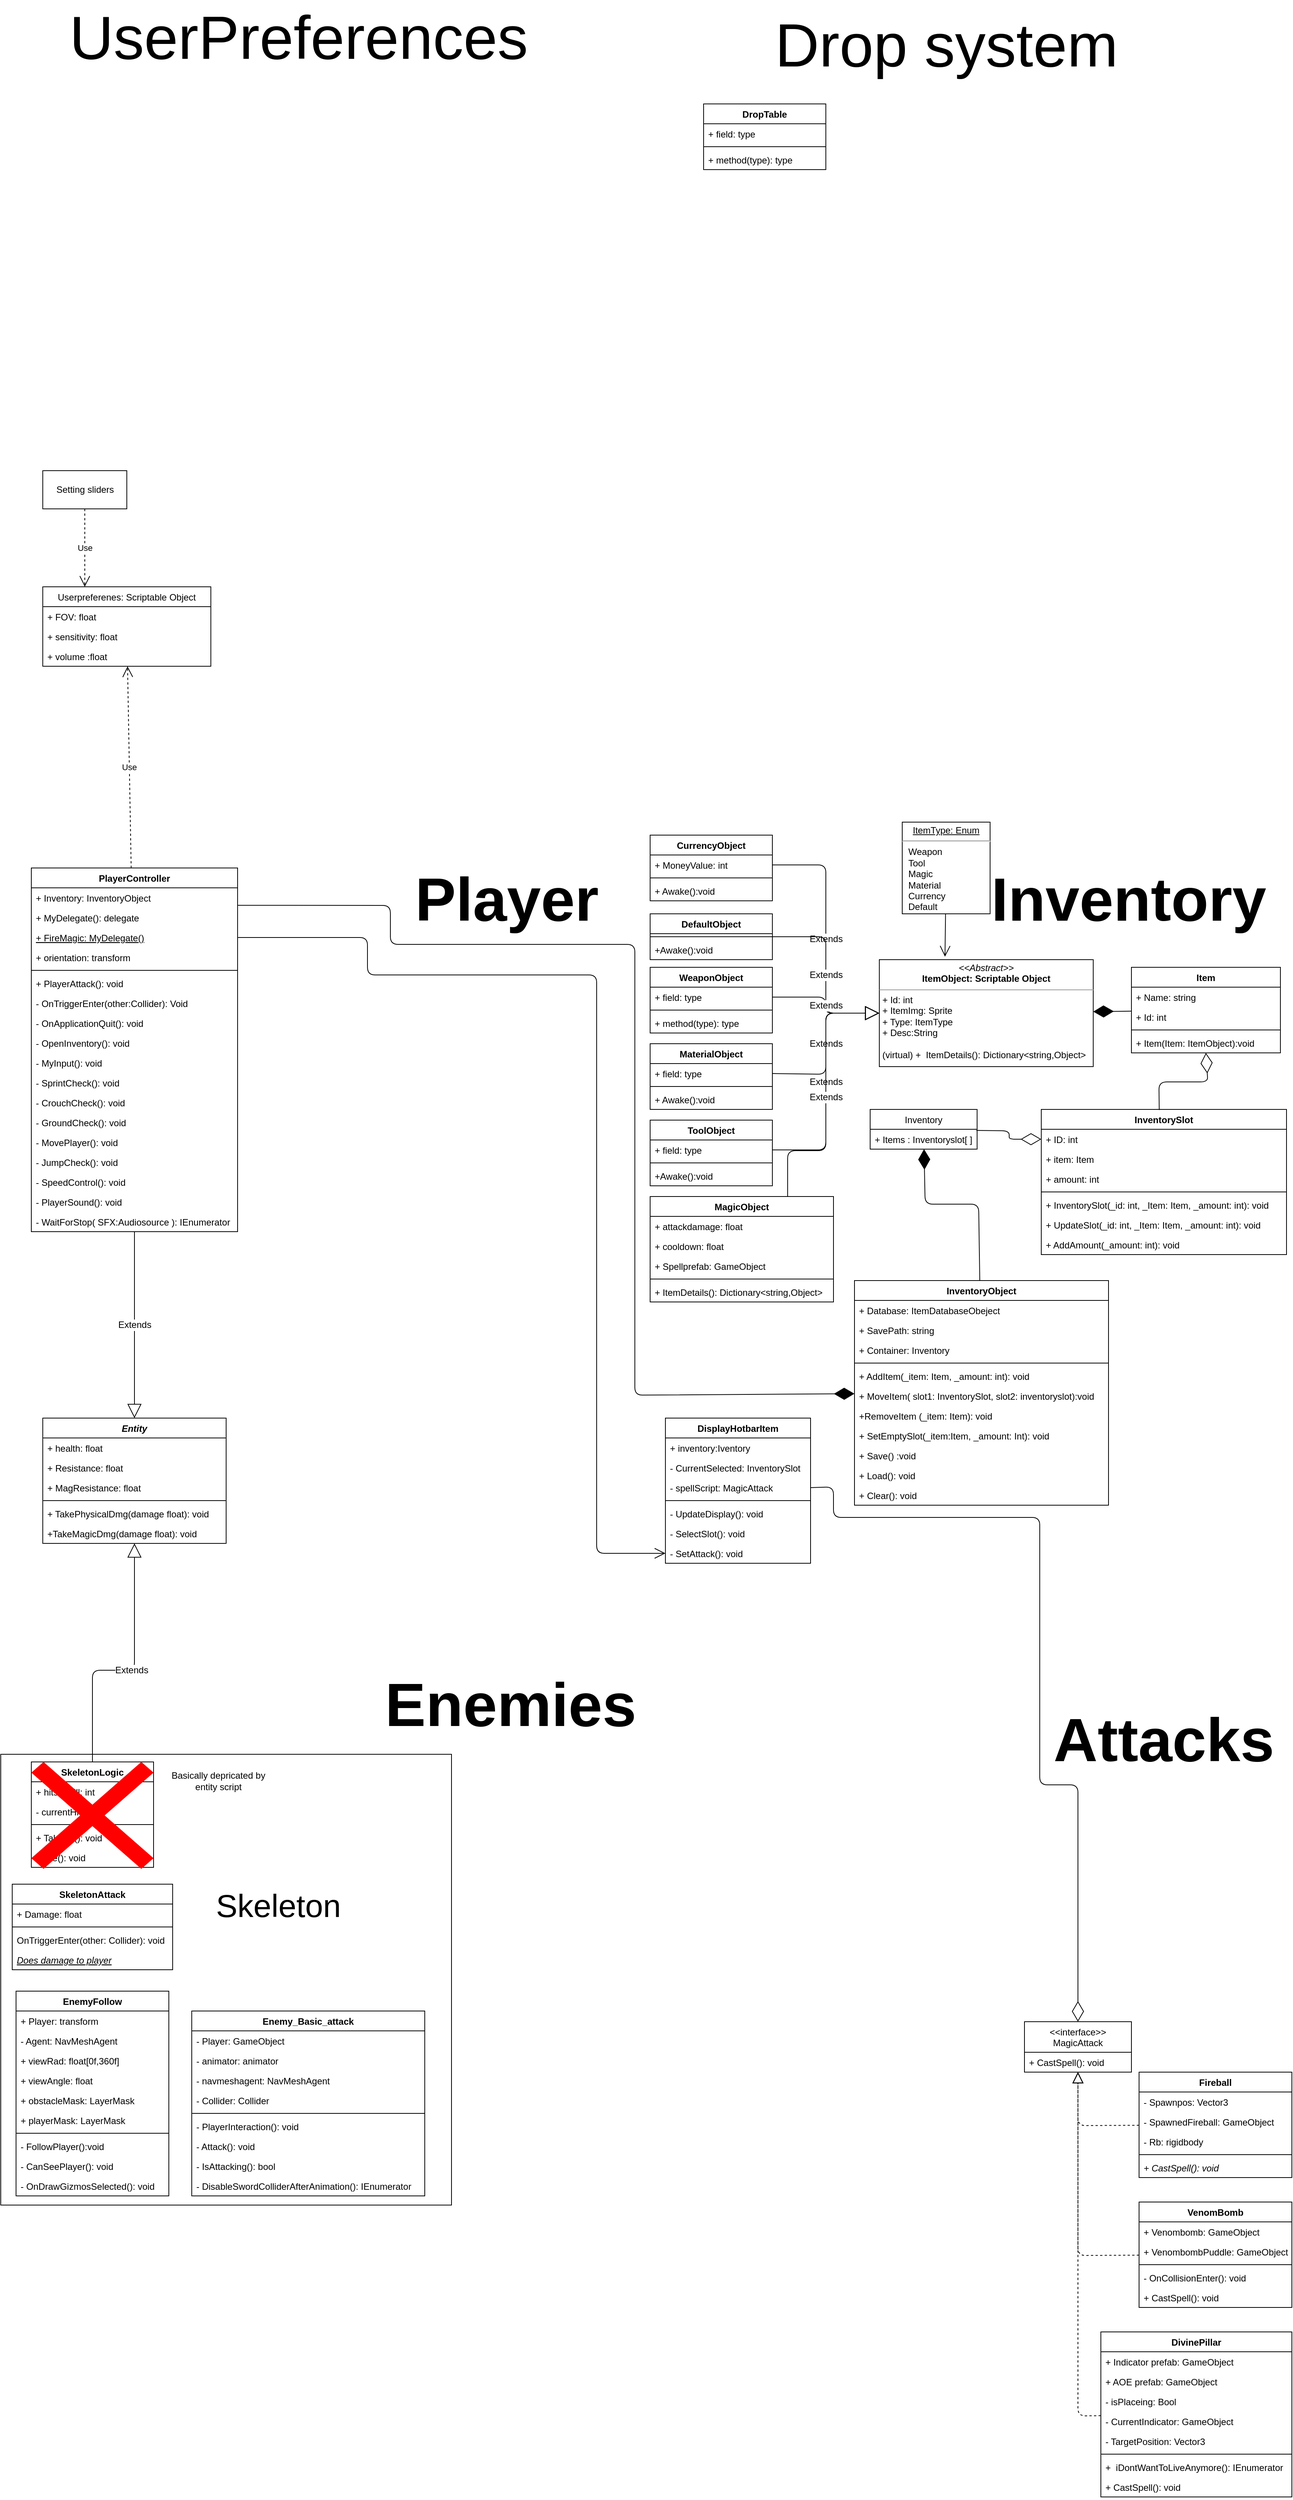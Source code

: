 <mxfile>
    <diagram id="ScaoxvDMnmvQwxWHd5wq" name="Page-1">
        <mxGraphModel dx="2461" dy="3331" grid="1" gridSize="10" guides="1" tooltips="1" connect="1" arrows="1" fold="1" page="1" pageScale="1" pageWidth="850" pageHeight="1100" math="0" shadow="0">
            <root>
                <mxCell id="0"/>
                <mxCell id="1" parent="0"/>
                <mxCell id="2" value="&lt;&lt;interface&gt;&gt;&#10;MagicAttack" style="swimlane;fontStyle=0;childLayout=stackLayout;horizontal=1;startSize=40;fillColor=none;horizontalStack=0;resizeParent=1;resizeParentMax=0;resizeLast=0;collapsible=1;marginBottom=0;" parent="1" vertex="1">
                    <mxGeometry x="500" y="470" width="140" height="66" as="geometry"/>
                </mxCell>
                <mxCell id="3" value="+ CastSpell(): void" style="text;strokeColor=none;fillColor=none;align=left;verticalAlign=top;spacingLeft=4;spacingRight=4;overflow=hidden;rotatable=0;points=[[0,0.5],[1,0.5]];portConstraint=eastwest;" parent="2" vertex="1">
                    <mxGeometry y="40" width="140" height="26" as="geometry"/>
                </mxCell>
                <mxCell id="18" value="Fireball" style="swimlane;fontStyle=1;align=center;verticalAlign=top;childLayout=stackLayout;horizontal=1;startSize=26;horizontalStack=0;resizeParent=1;resizeParentMax=0;resizeLast=0;collapsible=1;marginBottom=0;" parent="1" vertex="1">
                    <mxGeometry x="650" y="536" width="200" height="138" as="geometry">
                        <mxRectangle x="650" y="66" width="80" height="30" as="alternateBounds"/>
                    </mxGeometry>
                </mxCell>
                <mxCell id="19" value="- Spawnpos: Vector3" style="text;strokeColor=none;fillColor=none;align=left;verticalAlign=top;spacingLeft=4;spacingRight=4;overflow=hidden;rotatable=0;points=[[0,0.5],[1,0.5]];portConstraint=eastwest;" parent="18" vertex="1">
                    <mxGeometry y="26" width="200" height="26" as="geometry"/>
                </mxCell>
                <mxCell id="22" value="- SpawnedFireball: GameObject" style="text;strokeColor=none;fillColor=none;align=left;verticalAlign=top;spacingLeft=4;spacingRight=4;overflow=hidden;rotatable=0;points=[[0,0.5],[1,0.5]];portConstraint=eastwest;" parent="18" vertex="1">
                    <mxGeometry y="52" width="200" height="26" as="geometry"/>
                </mxCell>
                <mxCell id="23" value="- Rb: rigidbody" style="text;strokeColor=none;fillColor=none;align=left;verticalAlign=top;spacingLeft=4;spacingRight=4;overflow=hidden;rotatable=0;points=[[0,0.5],[1,0.5]];portConstraint=eastwest;" parent="18" vertex="1">
                    <mxGeometry y="78" width="200" height="26" as="geometry"/>
                </mxCell>
                <mxCell id="20" value="" style="line;strokeWidth=1;fillColor=none;align=left;verticalAlign=middle;spacingTop=-1;spacingLeft=3;spacingRight=3;rotatable=0;labelPosition=right;points=[];portConstraint=eastwest;strokeColor=inherit;" parent="18" vertex="1">
                    <mxGeometry y="104" width="200" height="8" as="geometry"/>
                </mxCell>
                <mxCell id="21" value="+ CastSpell(): void" style="text;strokeColor=none;fillColor=none;align=left;verticalAlign=top;spacingLeft=4;spacingRight=4;overflow=hidden;rotatable=0;points=[[0,0.5],[1,0.5]];portConstraint=eastwest;fontStyle=2" parent="18" vertex="1">
                    <mxGeometry y="112" width="200" height="26" as="geometry"/>
                </mxCell>
                <mxCell id="26" value="VenomBomb" style="swimlane;fontStyle=1;align=center;verticalAlign=top;childLayout=stackLayout;horizontal=1;startSize=26;horizontalStack=0;resizeParent=1;resizeParentMax=0;resizeLast=0;collapsible=1;marginBottom=0;" parent="1" vertex="1">
                    <mxGeometry x="650" y="706" width="200" height="138" as="geometry"/>
                </mxCell>
                <mxCell id="27" value="+ Venombomb: GameObject" style="text;strokeColor=none;fillColor=none;align=left;verticalAlign=top;spacingLeft=4;spacingRight=4;overflow=hidden;rotatable=0;points=[[0,0.5],[1,0.5]];portConstraint=eastwest;" parent="26" vertex="1">
                    <mxGeometry y="26" width="200" height="26" as="geometry"/>
                </mxCell>
                <mxCell id="28" value="+ VenombombPuddle: GameObject" style="text;strokeColor=none;fillColor=none;align=left;verticalAlign=top;spacingLeft=4;spacingRight=4;overflow=hidden;rotatable=0;points=[[0,0.5],[1,0.5]];portConstraint=eastwest;" parent="26" vertex="1">
                    <mxGeometry y="52" width="200" height="26" as="geometry"/>
                </mxCell>
                <mxCell id="30" value="" style="line;strokeWidth=1;fillColor=none;align=left;verticalAlign=middle;spacingTop=-1;spacingLeft=3;spacingRight=3;rotatable=0;labelPosition=right;points=[];portConstraint=eastwest;strokeColor=inherit;" parent="26" vertex="1">
                    <mxGeometry y="78" width="200" height="8" as="geometry"/>
                </mxCell>
                <mxCell id="29" value="- OnCollisionEnter(): void" style="text;strokeColor=none;fillColor=none;align=left;verticalAlign=top;spacingLeft=4;spacingRight=4;overflow=hidden;rotatable=0;points=[[0,0.5],[1,0.5]];portConstraint=eastwest;" parent="26" vertex="1">
                    <mxGeometry y="86" width="200" height="26" as="geometry"/>
                </mxCell>
                <mxCell id="31" value="+ CastSpell(): void" style="text;strokeColor=none;fillColor=none;align=left;verticalAlign=top;spacingLeft=4;spacingRight=4;overflow=hidden;rotatable=0;points=[[0,0.5],[1,0.5]];portConstraint=eastwest;" parent="26" vertex="1">
                    <mxGeometry y="112" width="200" height="26" as="geometry"/>
                </mxCell>
                <mxCell id="32" value="" style="endArrow=block;dashed=1;endFill=0;endSize=12;html=1;" parent="1" source="26" target="2" edge="1">
                    <mxGeometry width="160" relative="1" as="geometry">
                        <mxPoint x="380" y="776" as="sourcePoint"/>
                        <mxPoint x="500" y="536" as="targetPoint"/>
                        <Array as="points">
                            <mxPoint x="570" y="776"/>
                            <mxPoint x="570" y="569"/>
                        </Array>
                    </mxGeometry>
                </mxCell>
                <mxCell id="33" value="DivinePillar" style="swimlane;fontStyle=1;align=center;verticalAlign=top;childLayout=stackLayout;horizontal=1;startSize=26;horizontalStack=0;resizeParent=1;resizeParentMax=0;resizeLast=0;collapsible=1;marginBottom=0;" parent="1" vertex="1">
                    <mxGeometry x="600" y="876" width="250" height="216" as="geometry"/>
                </mxCell>
                <mxCell id="43" value="+ Indicator prefab: GameObject" style="text;strokeColor=none;fillColor=none;align=left;verticalAlign=top;spacingLeft=4;spacingRight=4;overflow=hidden;rotatable=0;points=[[0,0.5],[1,0.5]];portConstraint=eastwest;" parent="33" vertex="1">
                    <mxGeometry y="26" width="250" height="26" as="geometry"/>
                </mxCell>
                <mxCell id="42" value="+ AOE prefab: GameObject" style="text;strokeColor=none;fillColor=none;align=left;verticalAlign=top;spacingLeft=4;spacingRight=4;overflow=hidden;rotatable=0;points=[[0,0.5],[1,0.5]];portConstraint=eastwest;" parent="33" vertex="1">
                    <mxGeometry y="52" width="250" height="26" as="geometry"/>
                </mxCell>
                <mxCell id="41" value="- isPlaceing: Bool" style="text;strokeColor=none;fillColor=none;align=left;verticalAlign=top;spacingLeft=4;spacingRight=4;overflow=hidden;rotatable=0;points=[[0,0.5],[1,0.5]];portConstraint=eastwest;" parent="33" vertex="1">
                    <mxGeometry y="78" width="250" height="26" as="geometry"/>
                </mxCell>
                <mxCell id="34" value="- CurrentIndicator: GameObject" style="text;strokeColor=none;fillColor=none;align=left;verticalAlign=top;spacingLeft=4;spacingRight=4;overflow=hidden;rotatable=0;points=[[0,0.5],[1,0.5]];portConstraint=eastwest;" parent="33" vertex="1">
                    <mxGeometry y="104" width="250" height="26" as="geometry"/>
                </mxCell>
                <mxCell id="35" value="- TargetPosition: Vector3" style="text;strokeColor=none;fillColor=none;align=left;verticalAlign=top;spacingLeft=4;spacingRight=4;overflow=hidden;rotatable=0;points=[[0,0.5],[1,0.5]];portConstraint=eastwest;" parent="33" vertex="1">
                    <mxGeometry y="130" width="250" height="26" as="geometry"/>
                </mxCell>
                <mxCell id="36" value="" style="line;strokeWidth=1;fillColor=none;align=left;verticalAlign=middle;spacingTop=-1;spacingLeft=3;spacingRight=3;rotatable=0;labelPosition=right;points=[];portConstraint=eastwest;strokeColor=inherit;" parent="33" vertex="1">
                    <mxGeometry y="156" width="250" height="8" as="geometry"/>
                </mxCell>
                <mxCell id="37" value="+  iDontWantToLiveAnymore(): IEnumerator" style="text;strokeColor=none;fillColor=none;align=left;verticalAlign=top;spacingLeft=4;spacingRight=4;overflow=hidden;rotatable=0;points=[[0,0.5],[1,0.5]];portConstraint=eastwest;" parent="33" vertex="1">
                    <mxGeometry y="164" width="250" height="26" as="geometry"/>
                </mxCell>
                <mxCell id="38" value="+ CastSpell(): void" style="text;strokeColor=none;fillColor=none;align=left;verticalAlign=top;spacingLeft=4;spacingRight=4;overflow=hidden;rotatable=0;points=[[0,0.5],[1,0.5]];portConstraint=eastwest;" parent="33" vertex="1">
                    <mxGeometry y="190" width="250" height="26" as="geometry"/>
                </mxCell>
                <mxCell id="44" value="" style="endArrow=block;dashed=1;endFill=0;endSize=12;html=1;fontFamily=Helvetica;fontSize=12;fontColor=default;" parent="1" source="33" target="2" edge="1">
                    <mxGeometry width="160" relative="1" as="geometry">
                        <mxPoint x="430" y="966" as="sourcePoint"/>
                        <mxPoint x="520" y="536" as="targetPoint"/>
                        <Array as="points">
                            <mxPoint x="570" y="986"/>
                            <mxPoint x="570" y="569"/>
                        </Array>
                    </mxGeometry>
                </mxCell>
                <mxCell id="45" value="" style="endArrow=block;dashed=1;endFill=0;endSize=12;html=1;fontFamily=Helvetica;fontSize=12;fontColor=default;" parent="1" source="18" target="2" edge="1">
                    <mxGeometry width="160" relative="1" as="geometry">
                        <mxPoint x="470" y="656" as="sourcePoint"/>
                        <mxPoint x="630" y="656" as="targetPoint"/>
                        <Array as="points">
                            <mxPoint x="570" y="606"/>
                            <mxPoint x="570" y="569"/>
                        </Array>
                    </mxGeometry>
                </mxCell>
                <mxCell id="46" value="PlayerController" style="swimlane;fontStyle=1;align=center;verticalAlign=top;childLayout=stackLayout;horizontal=1;startSize=26;horizontalStack=0;resizeParent=1;resizeParentMax=0;resizeLast=0;collapsible=1;marginBottom=0;fontFamily=Helvetica;fontSize=12;fontColor=default;fillColor=none;gradientColor=none;" parent="1" vertex="1">
                    <mxGeometry x="-800" y="-1040" width="270" height="476" as="geometry"/>
                </mxCell>
                <mxCell id="47" value="+ Inventory: InventoryObject" style="text;strokeColor=none;fillColor=none;align=left;verticalAlign=top;spacingLeft=4;spacingRight=4;overflow=hidden;rotatable=0;points=[[0,0.5],[1,0.5]];portConstraint=eastwest;fontFamily=Helvetica;fontSize=12;fontColor=default;" parent="46" vertex="1">
                    <mxGeometry y="26" width="270" height="26" as="geometry"/>
                </mxCell>
                <mxCell id="75" value="+ MyDelegate(): delegate" style="text;strokeColor=none;fillColor=none;align=left;verticalAlign=top;spacingLeft=4;spacingRight=4;overflow=hidden;rotatable=0;points=[[0,0.5],[1,0.5]];portConstraint=eastwest;fontFamily=Helvetica;fontSize=12;fontColor=default;" parent="46" vertex="1">
                    <mxGeometry y="52" width="270" height="26" as="geometry"/>
                </mxCell>
                <mxCell id="76" value="+ FireMagic: MyDelegate()" style="text;strokeColor=none;fillColor=none;align=left;verticalAlign=top;spacingLeft=4;spacingRight=4;overflow=hidden;rotatable=0;points=[[0,0.5],[1,0.5]];portConstraint=eastwest;fontFamily=Helvetica;fontSize=12;fontColor=default;fontStyle=4" parent="46" vertex="1">
                    <mxGeometry y="78" width="270" height="26" as="geometry"/>
                </mxCell>
                <mxCell id="77" value="+ orientation: transform" style="text;strokeColor=none;fillColor=none;align=left;verticalAlign=top;spacingLeft=4;spacingRight=4;overflow=hidden;rotatable=0;points=[[0,0.5],[1,0.5]];portConstraint=eastwest;fontFamily=Helvetica;fontSize=12;fontColor=default;fontStyle=0" parent="46" vertex="1">
                    <mxGeometry y="104" width="270" height="26" as="geometry"/>
                </mxCell>
                <mxCell id="48" value="" style="line;strokeWidth=1;fillColor=none;align=left;verticalAlign=middle;spacingTop=-1;spacingLeft=3;spacingRight=3;rotatable=0;labelPosition=right;points=[];portConstraint=eastwest;strokeColor=inherit;fontFamily=Helvetica;fontSize=12;fontColor=default;" parent="46" vertex="1">
                    <mxGeometry y="130" width="270" height="8" as="geometry"/>
                </mxCell>
                <mxCell id="49" value="+ PlayerAttack(): void" style="text;strokeColor=none;fillColor=none;align=left;verticalAlign=top;spacingLeft=4;spacingRight=4;overflow=hidden;rotatable=0;points=[[0,0.5],[1,0.5]];portConstraint=eastwest;fontFamily=Helvetica;fontSize=12;fontColor=default;" parent="46" vertex="1">
                    <mxGeometry y="138" width="270" height="26" as="geometry"/>
                </mxCell>
                <mxCell id="63" value="- OnTriggerEnter(other:Collider): Void" style="text;strokeColor=none;fillColor=none;align=left;verticalAlign=top;spacingLeft=4;spacingRight=4;overflow=hidden;rotatable=0;points=[[0,0.5],[1,0.5]];portConstraint=eastwest;fontFamily=Helvetica;fontSize=12;fontColor=default;" parent="46" vertex="1">
                    <mxGeometry y="164" width="270" height="26" as="geometry"/>
                </mxCell>
                <mxCell id="62" value="- OnApplicationQuit(): void" style="text;strokeColor=none;fillColor=none;align=left;verticalAlign=top;spacingLeft=4;spacingRight=4;overflow=hidden;rotatable=0;points=[[0,0.5],[1,0.5]];portConstraint=eastwest;fontFamily=Helvetica;fontSize=12;fontColor=default;" parent="46" vertex="1">
                    <mxGeometry y="190" width="270" height="26" as="geometry"/>
                </mxCell>
                <mxCell id="61" value="- OpenInventory(): void" style="text;strokeColor=none;fillColor=none;align=left;verticalAlign=top;spacingLeft=4;spacingRight=4;overflow=hidden;rotatable=0;points=[[0,0.5],[1,0.5]];portConstraint=eastwest;fontFamily=Helvetica;fontSize=12;fontColor=default;" parent="46" vertex="1">
                    <mxGeometry y="216" width="270" height="26" as="geometry"/>
                </mxCell>
                <mxCell id="60" value="- MyInput(): void" style="text;strokeColor=none;fillColor=none;align=left;verticalAlign=top;spacingLeft=4;spacingRight=4;overflow=hidden;rotatable=0;points=[[0,0.5],[1,0.5]];portConstraint=eastwest;fontFamily=Helvetica;fontSize=12;fontColor=default;" parent="46" vertex="1">
                    <mxGeometry y="242" width="270" height="26" as="geometry"/>
                </mxCell>
                <mxCell id="59" value="- SprintCheck(): void" style="text;strokeColor=none;fillColor=none;align=left;verticalAlign=top;spacingLeft=4;spacingRight=4;overflow=hidden;rotatable=0;points=[[0,0.5],[1,0.5]];portConstraint=eastwest;fontFamily=Helvetica;fontSize=12;fontColor=default;" parent="46" vertex="1">
                    <mxGeometry y="268" width="270" height="26" as="geometry"/>
                </mxCell>
                <mxCell id="58" value="- CrouchCheck(): void" style="text;strokeColor=none;fillColor=none;align=left;verticalAlign=top;spacingLeft=4;spacingRight=4;overflow=hidden;rotatable=0;points=[[0,0.5],[1,0.5]];portConstraint=eastwest;fontFamily=Helvetica;fontSize=12;fontColor=default;" parent="46" vertex="1">
                    <mxGeometry y="294" width="270" height="26" as="geometry"/>
                </mxCell>
                <mxCell id="57" value="- GroundCheck(): void" style="text;strokeColor=none;fillColor=none;align=left;verticalAlign=top;spacingLeft=4;spacingRight=4;overflow=hidden;rotatable=0;points=[[0,0.5],[1,0.5]];portConstraint=eastwest;fontFamily=Helvetica;fontSize=12;fontColor=default;" parent="46" vertex="1">
                    <mxGeometry y="320" width="270" height="26" as="geometry"/>
                </mxCell>
                <mxCell id="56" value="- MovePlayer(): void" style="text;strokeColor=none;fillColor=none;align=left;verticalAlign=top;spacingLeft=4;spacingRight=4;overflow=hidden;rotatable=0;points=[[0,0.5],[1,0.5]];portConstraint=eastwest;fontFamily=Helvetica;fontSize=12;fontColor=default;" parent="46" vertex="1">
                    <mxGeometry y="346" width="270" height="26" as="geometry"/>
                </mxCell>
                <mxCell id="55" value="- JumpCheck(): void" style="text;strokeColor=none;fillColor=none;align=left;verticalAlign=top;spacingLeft=4;spacingRight=4;overflow=hidden;rotatable=0;points=[[0,0.5],[1,0.5]];portConstraint=eastwest;fontFamily=Helvetica;fontSize=12;fontColor=default;" parent="46" vertex="1">
                    <mxGeometry y="372" width="270" height="26" as="geometry"/>
                </mxCell>
                <mxCell id="66" value="- SpeedControl(): void" style="text;strokeColor=none;fillColor=none;align=left;verticalAlign=top;spacingLeft=4;spacingRight=4;overflow=hidden;rotatable=0;points=[[0,0.5],[1,0.5]];portConstraint=eastwest;fontFamily=Helvetica;fontSize=12;fontColor=default;" parent="46" vertex="1">
                    <mxGeometry y="398" width="270" height="26" as="geometry"/>
                </mxCell>
                <mxCell id="65" value="- PlayerSound(): void" style="text;strokeColor=none;fillColor=none;align=left;verticalAlign=top;spacingLeft=4;spacingRight=4;overflow=hidden;rotatable=0;points=[[0,0.5],[1,0.5]];portConstraint=eastwest;fontFamily=Helvetica;fontSize=12;fontColor=default;" parent="46" vertex="1">
                    <mxGeometry y="424" width="270" height="26" as="geometry"/>
                </mxCell>
                <mxCell id="64" value="- WaitForStop( SFX:Audiosource ): IEnumerator" style="text;strokeColor=none;fillColor=none;align=left;verticalAlign=top;spacingLeft=4;spacingRight=4;overflow=hidden;rotatable=0;points=[[0,0.5],[1,0.5]];portConstraint=eastwest;fontFamily=Helvetica;fontSize=12;fontColor=default;" parent="46" vertex="1">
                    <mxGeometry y="450" width="270" height="26" as="geometry"/>
                </mxCell>
                <mxCell id="72" value="&lt;h1 style=&quot;font-size: 80px;&quot;&gt;Attacks&lt;/h1&gt;" style="text;html=1;strokeColor=none;fillColor=none;spacing=5;spacingTop=-20;whiteSpace=wrap;overflow=hidden;rounded=0;fontFamily=Helvetica;fontSize=80;fontColor=default;align=center;" parent="1" vertex="1">
                    <mxGeometry x="530" y="10" width="305" height="151" as="geometry"/>
                </mxCell>
                <mxCell id="73" value="&lt;h1 style=&quot;font-size: 80px;&quot;&gt;Player&lt;/h1&gt;" style="text;html=1;strokeColor=none;fillColor=none;spacing=5;spacingTop=-20;whiteSpace=wrap;overflow=hidden;rounded=0;fontFamily=Helvetica;fontSize=80;fontColor=default;align=center;" parent="1" vertex="1">
                    <mxGeometry x="-330" y="-1090" width="305" height="151" as="geometry"/>
                </mxCell>
                <mxCell id="74" value="&lt;h1 style=&quot;font-size: 80px;&quot;&gt;Inventory&lt;/h1&gt;" style="text;html=1;strokeColor=none;fillColor=none;spacing=5;spacingTop=-20;whiteSpace=wrap;overflow=hidden;rounded=0;fontFamily=Helvetica;fontSize=80;fontColor=default;align=center;" parent="1" vertex="1">
                    <mxGeometry x="438" y="-1090" width="397" height="151" as="geometry"/>
                </mxCell>
                <mxCell id="78" value="&lt;h1 style=&quot;font-size: 80px;&quot;&gt;Enemies&lt;/h1&gt;" style="text;html=1;strokeColor=none;fillColor=none;spacing=5;spacingTop=-20;whiteSpace=wrap;overflow=hidden;rounded=0;fontFamily=Helvetica;fontSize=80;fontColor=default;align=center;" parent="1" vertex="1">
                    <mxGeometry x="-345" y="-36" width="345" height="130" as="geometry"/>
                </mxCell>
                <mxCell id="87" value="Entity" style="swimlane;fontStyle=3;align=center;verticalAlign=top;childLayout=stackLayout;horizontal=1;startSize=26;horizontalStack=0;resizeParent=1;resizeParentMax=0;resizeLast=0;collapsible=1;marginBottom=0;fontFamily=Helvetica;fontSize=12;fontColor=default;fillColor=none;gradientColor=none;" parent="1" vertex="1">
                    <mxGeometry x="-785" y="-320" width="240" height="164" as="geometry"/>
                </mxCell>
                <mxCell id="88" value="+ health: float" style="text;strokeColor=none;fillColor=none;align=left;verticalAlign=top;spacingLeft=4;spacingRight=4;overflow=hidden;rotatable=0;points=[[0,0.5],[1,0.5]];portConstraint=eastwest;fontFamily=Helvetica;fontSize=12;fontColor=default;" parent="87" vertex="1">
                    <mxGeometry y="26" width="240" height="26" as="geometry"/>
                </mxCell>
                <mxCell id="93" value="+ Resistance: float" style="text;strokeColor=none;fillColor=none;align=left;verticalAlign=top;spacingLeft=4;spacingRight=4;overflow=hidden;rotatable=0;points=[[0,0.5],[1,0.5]];portConstraint=eastwest;fontFamily=Helvetica;fontSize=12;fontColor=default;" parent="87" vertex="1">
                    <mxGeometry y="52" width="240" height="26" as="geometry"/>
                </mxCell>
                <mxCell id="92" value="+ MagResistance: float" style="text;strokeColor=none;fillColor=none;align=left;verticalAlign=top;spacingLeft=4;spacingRight=4;overflow=hidden;rotatable=0;points=[[0,0.5],[1,0.5]];portConstraint=eastwest;fontFamily=Helvetica;fontSize=12;fontColor=default;" parent="87" vertex="1">
                    <mxGeometry y="78" width="240" height="26" as="geometry"/>
                </mxCell>
                <mxCell id="89" value="" style="line;strokeWidth=1;fillColor=none;align=left;verticalAlign=middle;spacingTop=-1;spacingLeft=3;spacingRight=3;rotatable=0;labelPosition=right;points=[];portConstraint=eastwest;strokeColor=inherit;fontFamily=Helvetica;fontSize=12;fontColor=default;" parent="87" vertex="1">
                    <mxGeometry y="104" width="240" height="8" as="geometry"/>
                </mxCell>
                <mxCell id="90" value="+ TakePhysicalDmg(damage float): void" style="text;strokeColor=none;fillColor=none;align=left;verticalAlign=top;spacingLeft=4;spacingRight=4;overflow=hidden;rotatable=0;points=[[0,0.5],[1,0.5]];portConstraint=eastwest;fontFamily=Helvetica;fontSize=12;fontColor=default;" parent="87" vertex="1">
                    <mxGeometry y="112" width="240" height="26" as="geometry"/>
                </mxCell>
                <mxCell id="94" value="+TakeMagicDmg(damage float): void" style="text;strokeColor=none;fillColor=none;align=left;verticalAlign=top;spacingLeft=4;spacingRight=4;overflow=hidden;rotatable=0;points=[[0,0.5],[1,0.5]];portConstraint=eastwest;fontFamily=Helvetica;fontSize=12;fontColor=default;" parent="87" vertex="1">
                    <mxGeometry y="138" width="240" height="26" as="geometry"/>
                </mxCell>
                <mxCell id="97" value="Extends" style="endArrow=block;endSize=16;endFill=0;html=1;fontFamily=Helvetica;fontSize=12;fontColor=default;entryX=0.5;entryY=0;entryDx=0;entryDy=0;" parent="1" source="46" target="87" edge="1">
                    <mxGeometry width="160" relative="1" as="geometry">
                        <mxPoint x="-720" y="-380" as="sourcePoint"/>
                        <mxPoint x="-560" y="-380" as="targetPoint"/>
                    </mxGeometry>
                </mxCell>
                <mxCell id="102" value="SkeletonLogic" style="swimlane;fontStyle=1;align=center;verticalAlign=top;childLayout=stackLayout;horizontal=1;startSize=26;horizontalStack=0;resizeParent=1;resizeParentMax=0;resizeLast=0;collapsible=1;marginBottom=0;fontFamily=Helvetica;fontSize=12;fontColor=default;fillColor=none;gradientColor=none;" parent="1" vertex="1">
                    <mxGeometry x="-800" y="130" width="160" height="138" as="geometry"/>
                </mxCell>
                <mxCell id="103" value="+ hitsToKill: int" style="text;strokeColor=none;fillColor=none;align=left;verticalAlign=top;spacingLeft=4;spacingRight=4;overflow=hidden;rotatable=0;points=[[0,0.5],[1,0.5]];portConstraint=eastwest;fontFamily=Helvetica;fontSize=12;fontColor=default;" parent="102" vertex="1">
                    <mxGeometry y="26" width="160" height="26" as="geometry"/>
                </mxCell>
                <mxCell id="107" value="- currentHits: int" style="text;strokeColor=none;fillColor=none;align=left;verticalAlign=top;spacingLeft=4;spacingRight=4;overflow=hidden;rotatable=0;points=[[0,0.5],[1,0.5]];portConstraint=eastwest;fontFamily=Helvetica;fontSize=12;fontColor=default;" parent="102" vertex="1">
                    <mxGeometry y="52" width="160" height="26" as="geometry"/>
                </mxCell>
                <mxCell id="104" value="" style="line;strokeWidth=1;fillColor=none;align=left;verticalAlign=middle;spacingTop=-1;spacingLeft=3;spacingRight=3;rotatable=0;labelPosition=right;points=[];portConstraint=eastwest;strokeColor=inherit;fontFamily=Helvetica;fontSize=12;fontColor=default;" parent="102" vertex="1">
                    <mxGeometry y="78" width="160" height="8" as="geometry"/>
                </mxCell>
                <mxCell id="105" value="+ TakeHit(): void" style="text;strokeColor=none;fillColor=none;align=left;verticalAlign=top;spacingLeft=4;spacingRight=4;overflow=hidden;rotatable=0;points=[[0,0.5],[1,0.5]];portConstraint=eastwest;fontFamily=Helvetica;fontSize=12;fontColor=default;" parent="102" vertex="1">
                    <mxGeometry y="86" width="160" height="26" as="geometry"/>
                </mxCell>
                <mxCell id="108" value="+ Die(): void" style="text;strokeColor=none;fillColor=none;align=left;verticalAlign=top;spacingLeft=4;spacingRight=4;overflow=hidden;rotatable=0;points=[[0,0.5],[1,0.5]];portConstraint=eastwest;fontFamily=Helvetica;fontSize=12;fontColor=default;" parent="102" vertex="1">
                    <mxGeometry y="112" width="160" height="26" as="geometry"/>
                </mxCell>
                <mxCell id="106" value="Extends" style="endArrow=block;endSize=16;endFill=0;html=1;fontFamily=Helvetica;fontSize=12;fontColor=default;" parent="1" source="102" target="87" edge="1">
                    <mxGeometry width="160" relative="1" as="geometry">
                        <mxPoint x="-760" y="40" as="sourcePoint"/>
                        <mxPoint x="-600" y="40" as="targetPoint"/>
                        <Array as="points">
                            <mxPoint x="-720" y="10"/>
                            <mxPoint x="-665" y="10"/>
                        </Array>
                    </mxGeometry>
                </mxCell>
                <mxCell id="109" value="" style="shape=mxgraph.mockup.markup.redX;fillColor=#ff0000;html=1;shadow=0;strokeColor=none;fontFamily=Helvetica;fontSize=12;fontColor=default;" parent="1" vertex="1">
                    <mxGeometry x="-800" y="130" width="160" height="140" as="geometry"/>
                </mxCell>
                <mxCell id="110" value="SkeletonAttack" style="swimlane;fontStyle=1;align=center;verticalAlign=top;childLayout=stackLayout;horizontal=1;startSize=26;horizontalStack=0;resizeParent=1;resizeParentMax=0;resizeLast=0;collapsible=1;marginBottom=0;fontFamily=Helvetica;fontSize=12;fontColor=default;fillColor=none;gradientColor=none;" parent="1" vertex="1">
                    <mxGeometry x="-825" y="290" width="210" height="112" as="geometry"/>
                </mxCell>
                <mxCell id="111" value="+ Damage: float" style="text;strokeColor=none;fillColor=none;align=left;verticalAlign=top;spacingLeft=4;spacingRight=4;overflow=hidden;rotatable=0;points=[[0,0.5],[1,0.5]];portConstraint=eastwest;fontFamily=Helvetica;fontSize=12;fontColor=default;" parent="110" vertex="1">
                    <mxGeometry y="26" width="210" height="26" as="geometry"/>
                </mxCell>
                <mxCell id="112" value="" style="line;strokeWidth=1;fillColor=none;align=left;verticalAlign=middle;spacingTop=-1;spacingLeft=3;spacingRight=3;rotatable=0;labelPosition=right;points=[];portConstraint=eastwest;strokeColor=inherit;fontFamily=Helvetica;fontSize=12;fontColor=default;" parent="110" vertex="1">
                    <mxGeometry y="52" width="210" height="8" as="geometry"/>
                </mxCell>
                <mxCell id="113" value="OnTriggerEnter(other: Collider): void" style="text;strokeColor=none;fillColor=none;align=left;verticalAlign=top;spacingLeft=4;spacingRight=4;overflow=hidden;rotatable=0;points=[[0,0.5],[1,0.5]];portConstraint=eastwest;fontFamily=Helvetica;fontSize=12;fontColor=default;" parent="110" vertex="1">
                    <mxGeometry y="60" width="210" height="26" as="geometry"/>
                </mxCell>
                <mxCell id="114" value="Does damage to player" style="text;strokeColor=none;fillColor=none;align=left;verticalAlign=top;spacingLeft=4;spacingRight=4;overflow=hidden;rotatable=0;points=[[0,0.5],[1,0.5]];portConstraint=eastwest;fontFamily=Helvetica;fontSize=12;fontColor=default;fontStyle=6" parent="110" vertex="1">
                    <mxGeometry y="86" width="210" height="26" as="geometry"/>
                </mxCell>
                <mxCell id="115" value="EnemyFollow" style="swimlane;fontStyle=1;align=center;verticalAlign=top;childLayout=stackLayout;horizontal=1;startSize=26;horizontalStack=0;resizeParent=1;resizeParentMax=0;resizeLast=0;collapsible=1;marginBottom=0;fontFamily=Helvetica;fontSize=12;fontColor=default;fillColor=none;gradientColor=none;" parent="1" vertex="1">
                    <mxGeometry x="-820" y="430" width="200" height="268" as="geometry"/>
                </mxCell>
                <mxCell id="116" value="+ Player: transform" style="text;strokeColor=none;fillColor=none;align=left;verticalAlign=top;spacingLeft=4;spacingRight=4;overflow=hidden;rotatable=0;points=[[0,0.5],[1,0.5]];portConstraint=eastwest;fontFamily=Helvetica;fontSize=12;fontColor=default;" parent="115" vertex="1">
                    <mxGeometry y="26" width="200" height="26" as="geometry"/>
                </mxCell>
                <mxCell id="126" value="- Agent: NavMeshAgent" style="text;strokeColor=none;fillColor=none;align=left;verticalAlign=top;spacingLeft=4;spacingRight=4;overflow=hidden;rotatable=0;points=[[0,0.5],[1,0.5]];portConstraint=eastwest;fontFamily=Helvetica;fontSize=12;fontColor=default;" parent="115" vertex="1">
                    <mxGeometry y="52" width="200" height="26" as="geometry"/>
                </mxCell>
                <mxCell id="125" value="+ viewRad: float[0f,360f]" style="text;strokeColor=none;fillColor=none;align=left;verticalAlign=top;spacingLeft=4;spacingRight=4;overflow=hidden;rotatable=0;points=[[0,0.5],[1,0.5]];portConstraint=eastwest;fontFamily=Helvetica;fontSize=12;fontColor=default;" parent="115" vertex="1">
                    <mxGeometry y="78" width="200" height="26" as="geometry"/>
                </mxCell>
                <mxCell id="124" value="+ viewAngle: float" style="text;strokeColor=none;fillColor=none;align=left;verticalAlign=top;spacingLeft=4;spacingRight=4;overflow=hidden;rotatable=0;points=[[0,0.5],[1,0.5]];portConstraint=eastwest;fontFamily=Helvetica;fontSize=12;fontColor=default;" parent="115" vertex="1">
                    <mxGeometry y="104" width="200" height="26" as="geometry"/>
                </mxCell>
                <mxCell id="123" value="+ obstacleMask: LayerMask" style="text;strokeColor=none;fillColor=none;align=left;verticalAlign=top;spacingLeft=4;spacingRight=4;overflow=hidden;rotatable=0;points=[[0,0.5],[1,0.5]];portConstraint=eastwest;fontFamily=Helvetica;fontSize=12;fontColor=default;" parent="115" vertex="1">
                    <mxGeometry y="130" width="200" height="26" as="geometry"/>
                </mxCell>
                <mxCell id="122" value="+ playerMask: LayerMask" style="text;strokeColor=none;fillColor=none;align=left;verticalAlign=top;spacingLeft=4;spacingRight=4;overflow=hidden;rotatable=0;points=[[0,0.5],[1,0.5]];portConstraint=eastwest;fontFamily=Helvetica;fontSize=12;fontColor=default;" parent="115" vertex="1">
                    <mxGeometry y="156" width="200" height="26" as="geometry"/>
                </mxCell>
                <mxCell id="117" value="" style="line;strokeWidth=1;fillColor=none;align=left;verticalAlign=middle;spacingTop=-1;spacingLeft=3;spacingRight=3;rotatable=0;labelPosition=right;points=[];portConstraint=eastwest;strokeColor=inherit;fontFamily=Helvetica;fontSize=12;fontColor=default;" parent="115" vertex="1">
                    <mxGeometry y="182" width="200" height="8" as="geometry"/>
                </mxCell>
                <mxCell id="118" value="- FollowPlayer():void" style="text;strokeColor=none;fillColor=none;align=left;verticalAlign=top;spacingLeft=4;spacingRight=4;overflow=hidden;rotatable=0;points=[[0,0.5],[1,0.5]];portConstraint=eastwest;fontFamily=Helvetica;fontSize=12;fontColor=default;" parent="115" vertex="1">
                    <mxGeometry y="190" width="200" height="26" as="geometry"/>
                </mxCell>
                <mxCell id="128" value="- CanSeePlayer(): void" style="text;strokeColor=none;fillColor=none;align=left;verticalAlign=top;spacingLeft=4;spacingRight=4;overflow=hidden;rotatable=0;points=[[0,0.5],[1,0.5]];portConstraint=eastwest;fontFamily=Helvetica;fontSize=12;fontColor=default;" parent="115" vertex="1">
                    <mxGeometry y="216" width="200" height="26" as="geometry"/>
                </mxCell>
                <mxCell id="127" value="- OnDrawGizmosSelected(): void" style="text;strokeColor=none;fillColor=none;align=left;verticalAlign=top;spacingLeft=4;spacingRight=4;overflow=hidden;rotatable=0;points=[[0,0.5],[1,0.5]];portConstraint=eastwest;fontFamily=Helvetica;fontSize=12;fontColor=default;" parent="115" vertex="1">
                    <mxGeometry y="242" width="200" height="26" as="geometry"/>
                </mxCell>
                <mxCell id="129" value="Enemy_Basic_attack&#10;" style="swimlane;fontStyle=1;align=center;verticalAlign=top;childLayout=stackLayout;horizontal=1;startSize=26;horizontalStack=0;resizeParent=1;resizeParentMax=0;resizeLast=0;collapsible=1;marginBottom=0;fontFamily=Helvetica;fontSize=12;fontColor=default;fillColor=none;gradientColor=none;" parent="1" vertex="1">
                    <mxGeometry x="-590" y="456" width="305" height="242" as="geometry"/>
                </mxCell>
                <mxCell id="130" value="- Player: GameObject" style="text;strokeColor=none;fillColor=none;align=left;verticalAlign=top;spacingLeft=4;spacingRight=4;overflow=hidden;rotatable=0;points=[[0,0.5],[1,0.5]];portConstraint=eastwest;fontFamily=Helvetica;fontSize=12;fontColor=default;" parent="129" vertex="1">
                    <mxGeometry y="26" width="305" height="26" as="geometry"/>
                </mxCell>
                <mxCell id="142" value="- animator: animator" style="text;strokeColor=none;fillColor=none;align=left;verticalAlign=top;spacingLeft=4;spacingRight=4;overflow=hidden;rotatable=0;points=[[0,0.5],[1,0.5]];portConstraint=eastwest;fontFamily=Helvetica;fontSize=12;fontColor=default;" parent="129" vertex="1">
                    <mxGeometry y="52" width="305" height="26" as="geometry"/>
                </mxCell>
                <mxCell id="141" value="- navmeshagent: NavMeshAgent" style="text;strokeColor=none;fillColor=none;align=left;verticalAlign=top;spacingLeft=4;spacingRight=4;overflow=hidden;rotatable=0;points=[[0,0.5],[1,0.5]];portConstraint=eastwest;fontFamily=Helvetica;fontSize=12;fontColor=default;" parent="129" vertex="1">
                    <mxGeometry y="78" width="305" height="26" as="geometry"/>
                </mxCell>
                <mxCell id="140" value="- Collider: Collider" style="text;strokeColor=none;fillColor=none;align=left;verticalAlign=top;spacingLeft=4;spacingRight=4;overflow=hidden;rotatable=0;points=[[0,0.5],[1,0.5]];portConstraint=eastwest;fontFamily=Helvetica;fontSize=12;fontColor=default;" parent="129" vertex="1">
                    <mxGeometry y="104" width="305" height="26" as="geometry"/>
                </mxCell>
                <mxCell id="131" value="" style="line;strokeWidth=1;fillColor=none;align=left;verticalAlign=middle;spacingTop=-1;spacingLeft=3;spacingRight=3;rotatable=0;labelPosition=right;points=[];portConstraint=eastwest;strokeColor=inherit;fontFamily=Helvetica;fontSize=12;fontColor=default;" parent="129" vertex="1">
                    <mxGeometry y="130" width="305" height="8" as="geometry"/>
                </mxCell>
                <mxCell id="132" value="- PlayerInteraction(): void" style="text;strokeColor=none;fillColor=none;align=left;verticalAlign=top;spacingLeft=4;spacingRight=4;overflow=hidden;rotatable=0;points=[[0,0.5],[1,0.5]];portConstraint=eastwest;fontFamily=Helvetica;fontSize=12;fontColor=default;" parent="129" vertex="1">
                    <mxGeometry y="138" width="305" height="26" as="geometry"/>
                </mxCell>
                <mxCell id="143" value="- Attack(): void" style="text;strokeColor=none;fillColor=none;align=left;verticalAlign=top;spacingLeft=4;spacingRight=4;overflow=hidden;rotatable=0;points=[[0,0.5],[1,0.5]];portConstraint=eastwest;fontFamily=Helvetica;fontSize=12;fontColor=default;" parent="129" vertex="1">
                    <mxGeometry y="164" width="305" height="26" as="geometry"/>
                </mxCell>
                <mxCell id="145" value="- IsAttacking(): bool" style="text;strokeColor=none;fillColor=none;align=left;verticalAlign=top;spacingLeft=4;spacingRight=4;overflow=hidden;rotatable=0;points=[[0,0.5],[1,0.5]];portConstraint=eastwest;fontFamily=Helvetica;fontSize=12;fontColor=default;" parent="129" vertex="1">
                    <mxGeometry y="190" width="305" height="26" as="geometry"/>
                </mxCell>
                <mxCell id="144" value="- DisableSwordColliderAfterAnimation(): IEnumerator" style="text;strokeColor=none;fillColor=none;align=left;verticalAlign=top;spacingLeft=4;spacingRight=4;overflow=hidden;rotatable=0;points=[[0,0.5],[1,0.5]];portConstraint=eastwest;fontFamily=Helvetica;fontSize=12;fontColor=default;" parent="129" vertex="1">
                    <mxGeometry y="216" width="305" height="26" as="geometry"/>
                </mxCell>
                <mxCell id="146" value="Basically depricated by entity script" style="text;html=1;strokeColor=none;fillColor=none;align=center;verticalAlign=middle;whiteSpace=wrap;rounded=0;fontFamily=Helvetica;fontSize=12;fontColor=default;" parent="1" vertex="1">
                    <mxGeometry x="-630" y="130" width="150" height="50" as="geometry"/>
                </mxCell>
                <mxCell id="147" value="" style="whiteSpace=wrap;html=1;aspect=fixed;fontFamily=Helvetica;fontSize=12;fontColor=default;fillColor=none;gradientColor=none;" parent="1" vertex="1">
                    <mxGeometry x="-840" y="120" width="590" height="590" as="geometry"/>
                </mxCell>
                <mxCell id="148" value="&lt;font style=&quot;font-size: 42px;&quot;&gt;Skeleton&lt;/font&gt;" style="text;html=1;strokeColor=none;fillColor=none;align=center;verticalAlign=middle;whiteSpace=wrap;rounded=0;fontFamily=Helvetica;fontSize=12;fontColor=default;" parent="1" vertex="1">
                    <mxGeometry x="-580" y="290" width="207" height="58" as="geometry"/>
                </mxCell>
                <mxCell id="153" value="Item" style="swimlane;fontStyle=1;align=center;verticalAlign=top;childLayout=stackLayout;horizontal=1;startSize=26;horizontalStack=0;resizeParent=1;resizeParentMax=0;resizeLast=0;collapsible=1;marginBottom=0;fontFamily=Helvetica;fontSize=12;fontColor=default;fillColor=none;gradientColor=none;" parent="1" vertex="1">
                    <mxGeometry x="640" y="-910" width="195" height="112" as="geometry"/>
                </mxCell>
                <mxCell id="154" value="+ Name: string" style="text;strokeColor=none;fillColor=none;align=left;verticalAlign=top;spacingLeft=4;spacingRight=4;overflow=hidden;rotatable=0;points=[[0,0.5],[1,0.5]];portConstraint=eastwest;fontFamily=Helvetica;fontSize=12;fontColor=default;" parent="153" vertex="1">
                    <mxGeometry y="26" width="195" height="26" as="geometry"/>
                </mxCell>
                <mxCell id="157" value="+ Id: int" style="text;strokeColor=none;fillColor=none;align=left;verticalAlign=top;spacingLeft=4;spacingRight=4;overflow=hidden;rotatable=0;points=[[0,0.5],[1,0.5]];portConstraint=eastwest;fontFamily=Helvetica;fontSize=12;fontColor=default;" parent="153" vertex="1">
                    <mxGeometry y="52" width="195" height="26" as="geometry"/>
                </mxCell>
                <mxCell id="155" value="" style="line;strokeWidth=1;fillColor=none;align=left;verticalAlign=middle;spacingTop=-1;spacingLeft=3;spacingRight=3;rotatable=0;labelPosition=right;points=[];portConstraint=eastwest;strokeColor=inherit;fontFamily=Helvetica;fontSize=12;fontColor=default;" parent="153" vertex="1">
                    <mxGeometry y="78" width="195" height="8" as="geometry"/>
                </mxCell>
                <mxCell id="156" value="+ Item(Item: ItemObject):void" style="text;strokeColor=none;fillColor=none;align=left;verticalAlign=top;spacingLeft=4;spacingRight=4;overflow=hidden;rotatable=0;points=[[0,0.5],[1,0.5]];portConstraint=eastwest;fontFamily=Helvetica;fontSize=12;fontColor=default;" parent="153" vertex="1">
                    <mxGeometry y="86" width="195" height="26" as="geometry"/>
                </mxCell>
                <mxCell id="162" value="&lt;p style=&quot;margin:0px;margin-top:4px;text-align:center;&quot;&gt;&lt;i&gt;&amp;lt;&amp;lt;Abstract&amp;gt;&amp;gt;&lt;/i&gt;&lt;br&gt;&lt;b&gt;ItemObject: Scriptable Object&lt;/b&gt;&lt;/p&gt;&lt;hr size=&quot;1&quot;&gt;&lt;p style=&quot;margin:0px;margin-left:4px;&quot;&gt;+ Id: int&lt;br&gt;+ ItemImg: Sprite&lt;/p&gt;&lt;p style=&quot;margin:0px;margin-left:4px;&quot;&gt;+ Type: ItemType&lt;/p&gt;&lt;p style=&quot;margin:0px;margin-left:4px;&quot;&gt;&lt;span style=&quot;background-color: initial;&quot;&gt;+ Desc:String&lt;/span&gt;&lt;/p&gt;&lt;p style=&quot;margin:0px;margin-left:4px;&quot;&gt;&lt;br&gt;&lt;/p&gt;&lt;p style=&quot;margin:0px;margin-left:4px;&quot;&gt;&lt;span style=&quot;background-color: initial;&quot;&gt;(virtual) +&amp;nbsp; ItemDetails(): Dictionary&amp;lt;string,Object&amp;gt;&lt;/span&gt;&lt;/p&gt;" style="verticalAlign=top;align=left;overflow=fill;fontSize=12;fontFamily=Helvetica;html=1;fontColor=default;fillColor=none;gradientColor=none;" parent="1" vertex="1">
                    <mxGeometry x="310" y="-920" width="280" height="140" as="geometry"/>
                </mxCell>
                <mxCell id="167" value="&lt;p style=&quot;margin:0px;margin-top:4px;text-align:center;text-decoration:underline;&quot;&gt;ItemType: Enum&lt;/p&gt;&lt;hr&gt;&lt;p style=&quot;margin:0px;margin-left:8px;&quot;&gt;Weapon&lt;/p&gt;&lt;p style=&quot;margin:0px;margin-left:8px;&quot;&gt;Tool&lt;/p&gt;&lt;p style=&quot;margin:0px;margin-left:8px;&quot;&gt;Magic&lt;/p&gt;&lt;p style=&quot;margin:0px;margin-left:8px;&quot;&gt;Material&lt;/p&gt;&lt;p style=&quot;margin:0px;margin-left:8px;&quot;&gt;Currency&lt;/p&gt;&lt;p style=&quot;margin:0px;margin-left:8px;&quot;&gt;Default&lt;/p&gt;&lt;p style=&quot;margin:0px;margin-left:8px;&quot;&gt;&lt;br&gt;&lt;/p&gt;" style="verticalAlign=top;align=left;overflow=fill;fontSize=12;fontFamily=Helvetica;html=1;fontColor=default;fillColor=none;gradientColor=none;" parent="1" vertex="1">
                    <mxGeometry x="340" y="-1100" width="115" height="120" as="geometry"/>
                </mxCell>
                <mxCell id="168" value="" style="endArrow=open;endFill=1;endSize=12;html=1;fontFamily=Helvetica;fontSize=12;fontColor=default;entryX=0.307;entryY=-0.028;entryDx=0;entryDy=0;entryPerimeter=0;" parent="1" source="167" target="162" edge="1">
                    <mxGeometry width="160" relative="1" as="geometry">
                        <mxPoint x="320" y="-910" as="sourcePoint"/>
                        <mxPoint x="480" y="-910" as="targetPoint"/>
                    </mxGeometry>
                </mxCell>
                <mxCell id="170" value="" style="endArrow=diamondThin;endFill=1;endSize=24;html=1;fontFamily=Helvetica;fontSize=12;fontColor=default;" parent="1" source="153" target="162" edge="1">
                    <mxGeometry width="160" relative="1" as="geometry">
                        <mxPoint x="590" y="-730" as="sourcePoint"/>
                        <mxPoint x="750" y="-730" as="targetPoint"/>
                    </mxGeometry>
                </mxCell>
                <mxCell id="171" value="DefaultObject" style="swimlane;fontStyle=1;align=center;verticalAlign=top;childLayout=stackLayout;horizontal=1;startSize=26;horizontalStack=0;resizeParent=1;resizeParentMax=0;resizeLast=0;collapsible=1;marginBottom=0;fontFamily=Helvetica;fontSize=12;fontColor=default;fillColor=none;gradientColor=none;" parent="1" vertex="1">
                    <mxGeometry x="10" y="-980" width="160" height="60" as="geometry"/>
                </mxCell>
                <mxCell id="173" value="" style="line;strokeWidth=1;fillColor=none;align=left;verticalAlign=middle;spacingTop=-1;spacingLeft=3;spacingRight=3;rotatable=0;labelPosition=right;points=[];portConstraint=eastwest;strokeColor=inherit;fontFamily=Helvetica;fontSize=12;fontColor=default;" parent="171" vertex="1">
                    <mxGeometry y="26" width="160" height="8" as="geometry"/>
                </mxCell>
                <mxCell id="174" value="+Awake():void" style="text;strokeColor=none;fillColor=none;align=left;verticalAlign=top;spacingLeft=4;spacingRight=4;overflow=hidden;rotatable=0;points=[[0,0.5],[1,0.5]];portConstraint=eastwest;fontFamily=Helvetica;fontSize=12;fontColor=default;" parent="171" vertex="1">
                    <mxGeometry y="34" width="160" height="26" as="geometry"/>
                </mxCell>
                <mxCell id="175" value="MagicObject" style="swimlane;fontStyle=1;align=center;verticalAlign=top;childLayout=stackLayout;horizontal=1;startSize=26;horizontalStack=0;resizeParent=1;resizeParentMax=0;resizeLast=0;collapsible=1;marginBottom=0;fontFamily=Helvetica;fontSize=12;fontColor=default;fillColor=none;gradientColor=none;" parent="1" vertex="1">
                    <mxGeometry x="10" y="-610" width="240" height="138" as="geometry"/>
                </mxCell>
                <mxCell id="176" value="+ attackdamage: float" style="text;strokeColor=none;fillColor=none;align=left;verticalAlign=top;spacingLeft=4;spacingRight=4;overflow=hidden;rotatable=0;points=[[0,0.5],[1,0.5]];portConstraint=eastwest;fontFamily=Helvetica;fontSize=12;fontColor=default;" parent="175" vertex="1">
                    <mxGeometry y="26" width="240" height="26" as="geometry"/>
                </mxCell>
                <mxCell id="196" value="+ cooldown: float" style="text;strokeColor=none;fillColor=none;align=left;verticalAlign=top;spacingLeft=4;spacingRight=4;overflow=hidden;rotatable=0;points=[[0,0.5],[1,0.5]];portConstraint=eastwest;fontFamily=Helvetica;fontSize=12;fontColor=default;" parent="175" vertex="1">
                    <mxGeometry y="52" width="240" height="26" as="geometry"/>
                </mxCell>
                <mxCell id="195" value="+ Spellprefab: GameObject" style="text;strokeColor=none;fillColor=none;align=left;verticalAlign=top;spacingLeft=4;spacingRight=4;overflow=hidden;rotatable=0;points=[[0,0.5],[1,0.5]];portConstraint=eastwest;fontFamily=Helvetica;fontSize=12;fontColor=default;" parent="175" vertex="1">
                    <mxGeometry y="78" width="240" height="26" as="geometry"/>
                </mxCell>
                <mxCell id="177" value="" style="line;strokeWidth=1;fillColor=none;align=left;verticalAlign=middle;spacingTop=-1;spacingLeft=3;spacingRight=3;rotatable=0;labelPosition=right;points=[];portConstraint=eastwest;strokeColor=inherit;fontFamily=Helvetica;fontSize=12;fontColor=default;" parent="175" vertex="1">
                    <mxGeometry y="104" width="240" height="8" as="geometry"/>
                </mxCell>
                <mxCell id="178" value="+ ItemDetails(): Dictionary&lt;string,Object&gt;" style="text;strokeColor=none;fillColor=none;align=left;verticalAlign=top;spacingLeft=4;spacingRight=4;overflow=hidden;rotatable=0;points=[[0,0.5],[1,0.5]];portConstraint=eastwest;fontFamily=Helvetica;fontSize=12;fontColor=default;" parent="175" vertex="1">
                    <mxGeometry y="112" width="240" height="26" as="geometry"/>
                </mxCell>
                <mxCell id="179" value="CurrencyObject" style="swimlane;fontStyle=1;align=center;verticalAlign=top;childLayout=stackLayout;horizontal=1;startSize=26;horizontalStack=0;resizeParent=1;resizeParentMax=0;resizeLast=0;collapsible=1;marginBottom=0;fontFamily=Helvetica;fontSize=12;fontColor=default;fillColor=none;gradientColor=none;" parent="1" vertex="1">
                    <mxGeometry x="10" y="-1083" width="160" height="86" as="geometry"/>
                </mxCell>
                <mxCell id="180" value="+ MoneyValue: int" style="text;strokeColor=none;fillColor=none;align=left;verticalAlign=top;spacingLeft=4;spacingRight=4;overflow=hidden;rotatable=0;points=[[0,0.5],[1,0.5]];portConstraint=eastwest;fontFamily=Helvetica;fontSize=12;fontColor=default;" parent="179" vertex="1">
                    <mxGeometry y="26" width="160" height="26" as="geometry"/>
                </mxCell>
                <mxCell id="181" value="" style="line;strokeWidth=1;fillColor=none;align=left;verticalAlign=middle;spacingTop=-1;spacingLeft=3;spacingRight=3;rotatable=0;labelPosition=right;points=[];portConstraint=eastwest;strokeColor=inherit;fontFamily=Helvetica;fontSize=12;fontColor=default;" parent="179" vertex="1">
                    <mxGeometry y="52" width="160" height="8" as="geometry"/>
                </mxCell>
                <mxCell id="182" value="+ Awake():void" style="text;strokeColor=none;fillColor=none;align=left;verticalAlign=top;spacingLeft=4;spacingRight=4;overflow=hidden;rotatable=0;points=[[0,0.5],[1,0.5]];portConstraint=eastwest;fontFamily=Helvetica;fontSize=12;fontColor=default;" parent="179" vertex="1">
                    <mxGeometry y="60" width="160" height="26" as="geometry"/>
                </mxCell>
                <mxCell id="183" value="WeaponObject" style="swimlane;fontStyle=1;align=center;verticalAlign=top;childLayout=stackLayout;horizontal=1;startSize=26;horizontalStack=0;resizeParent=1;resizeParentMax=0;resizeLast=0;collapsible=1;marginBottom=0;fontFamily=Helvetica;fontSize=12;fontColor=default;fillColor=none;gradientColor=none;" parent="1" vertex="1">
                    <mxGeometry x="10" y="-910" width="160" height="86" as="geometry"/>
                </mxCell>
                <mxCell id="184" value="+ field: type" style="text;strokeColor=none;fillColor=none;align=left;verticalAlign=top;spacingLeft=4;spacingRight=4;overflow=hidden;rotatable=0;points=[[0,0.5],[1,0.5]];portConstraint=eastwest;fontFamily=Helvetica;fontSize=12;fontColor=default;" parent="183" vertex="1">
                    <mxGeometry y="26" width="160" height="26" as="geometry"/>
                </mxCell>
                <mxCell id="185" value="" style="line;strokeWidth=1;fillColor=none;align=left;verticalAlign=middle;spacingTop=-1;spacingLeft=3;spacingRight=3;rotatable=0;labelPosition=right;points=[];portConstraint=eastwest;strokeColor=inherit;fontFamily=Helvetica;fontSize=12;fontColor=default;" parent="183" vertex="1">
                    <mxGeometry y="52" width="160" height="8" as="geometry"/>
                </mxCell>
                <mxCell id="186" value="+ method(type): type" style="text;strokeColor=none;fillColor=none;align=left;verticalAlign=top;spacingLeft=4;spacingRight=4;overflow=hidden;rotatable=0;points=[[0,0.5],[1,0.5]];portConstraint=eastwest;fontFamily=Helvetica;fontSize=12;fontColor=default;" parent="183" vertex="1">
                    <mxGeometry y="60" width="160" height="26" as="geometry"/>
                </mxCell>
                <mxCell id="187" value="MaterialObject" style="swimlane;fontStyle=1;align=center;verticalAlign=top;childLayout=stackLayout;horizontal=1;startSize=26;horizontalStack=0;resizeParent=1;resizeParentMax=0;resizeLast=0;collapsible=1;marginBottom=0;fontFamily=Helvetica;fontSize=12;fontColor=default;fillColor=none;gradientColor=none;" parent="1" vertex="1">
                    <mxGeometry x="10" y="-810" width="160" height="86" as="geometry"/>
                </mxCell>
                <mxCell id="188" value="+ field: type" style="text;strokeColor=none;fillColor=none;align=left;verticalAlign=top;spacingLeft=4;spacingRight=4;overflow=hidden;rotatable=0;points=[[0,0.5],[1,0.5]];portConstraint=eastwest;fontFamily=Helvetica;fontSize=12;fontColor=default;" parent="187" vertex="1">
                    <mxGeometry y="26" width="160" height="26" as="geometry"/>
                </mxCell>
                <mxCell id="189" value="" style="line;strokeWidth=1;fillColor=none;align=left;verticalAlign=middle;spacingTop=-1;spacingLeft=3;spacingRight=3;rotatable=0;labelPosition=right;points=[];portConstraint=eastwest;strokeColor=inherit;fontFamily=Helvetica;fontSize=12;fontColor=default;" parent="187" vertex="1">
                    <mxGeometry y="52" width="160" height="8" as="geometry"/>
                </mxCell>
                <mxCell id="190" value="+ Awake():void" style="text;strokeColor=none;fillColor=none;align=left;verticalAlign=top;spacingLeft=4;spacingRight=4;overflow=hidden;rotatable=0;points=[[0,0.5],[1,0.5]];portConstraint=eastwest;fontFamily=Helvetica;fontSize=12;fontColor=default;" parent="187" vertex="1">
                    <mxGeometry y="60" width="160" height="26" as="geometry"/>
                </mxCell>
                <mxCell id="191" value="ToolObject" style="swimlane;fontStyle=1;align=center;verticalAlign=top;childLayout=stackLayout;horizontal=1;startSize=26;horizontalStack=0;resizeParent=1;resizeParentMax=0;resizeLast=0;collapsible=1;marginBottom=0;fontFamily=Helvetica;fontSize=12;fontColor=default;fillColor=none;gradientColor=none;" parent="1" vertex="1">
                    <mxGeometry x="10" y="-710" width="160" height="86" as="geometry"/>
                </mxCell>
                <mxCell id="192" value="+ field: type" style="text;strokeColor=none;fillColor=none;align=left;verticalAlign=top;spacingLeft=4;spacingRight=4;overflow=hidden;rotatable=0;points=[[0,0.5],[1,0.5]];portConstraint=eastwest;fontFamily=Helvetica;fontSize=12;fontColor=default;" parent="191" vertex="1">
                    <mxGeometry y="26" width="160" height="26" as="geometry"/>
                </mxCell>
                <mxCell id="193" value="" style="line;strokeWidth=1;fillColor=none;align=left;verticalAlign=middle;spacingTop=-1;spacingLeft=3;spacingRight=3;rotatable=0;labelPosition=right;points=[];portConstraint=eastwest;strokeColor=inherit;fontFamily=Helvetica;fontSize=12;fontColor=default;" parent="191" vertex="1">
                    <mxGeometry y="52" width="160" height="8" as="geometry"/>
                </mxCell>
                <mxCell id="194" value="+Awake():void" style="text;strokeColor=none;fillColor=none;align=left;verticalAlign=top;spacingLeft=4;spacingRight=4;overflow=hidden;rotatable=0;points=[[0,0.5],[1,0.5]];portConstraint=eastwest;fontFamily=Helvetica;fontSize=12;fontColor=default;" parent="191" vertex="1">
                    <mxGeometry y="60" width="160" height="26" as="geometry"/>
                </mxCell>
                <mxCell id="200" value="Extends" style="endArrow=block;endSize=16;endFill=0;html=1;fontFamily=Helvetica;fontSize=12;fontColor=default;entryX=0;entryY=0.5;entryDx=0;entryDy=0;exitX=1;exitY=0.5;exitDx=0;exitDy=0;" parent="1" source="180" target="162" edge="1">
                    <mxGeometry width="160" relative="1" as="geometry">
                        <mxPoint x="260" y="-700" as="sourcePoint"/>
                        <mxPoint x="420" y="-700" as="targetPoint"/>
                        <Array as="points">
                            <mxPoint x="240" y="-1044"/>
                            <mxPoint x="240" y="-850"/>
                        </Array>
                    </mxGeometry>
                </mxCell>
                <mxCell id="201" value="Extends" style="endArrow=block;endSize=16;endFill=0;html=1;fontFamily=Helvetica;fontSize=12;fontColor=default;exitX=1;exitY=0.5;exitDx=0;exitDy=0;entryX=0;entryY=0.5;entryDx=0;entryDy=0;" parent="1" source="171" target="162" edge="1">
                    <mxGeometry width="160" relative="1" as="geometry">
                        <mxPoint x="230" y="-770" as="sourcePoint"/>
                        <mxPoint x="390" y="-770" as="targetPoint"/>
                        <Array as="points">
                            <mxPoint x="240" y="-950"/>
                            <mxPoint x="240" y="-850"/>
                        </Array>
                    </mxGeometry>
                </mxCell>
                <mxCell id="202" value="Extends" style="endArrow=block;endSize=16;endFill=0;html=1;fontFamily=Helvetica;fontSize=12;fontColor=default;exitX=1;exitY=0.5;exitDx=0;exitDy=0;entryX=0;entryY=0.5;entryDx=0;entryDy=0;" parent="1" source="184" target="162" edge="1">
                    <mxGeometry width="160" relative="1" as="geometry">
                        <mxPoint x="240" y="-710" as="sourcePoint"/>
                        <mxPoint x="400" y="-710" as="targetPoint"/>
                        <Array as="points">
                            <mxPoint x="240" y="-871"/>
                            <mxPoint x="240" y="-850"/>
                        </Array>
                    </mxGeometry>
                </mxCell>
                <mxCell id="203" value="Extends" style="endArrow=block;endSize=16;endFill=0;html=1;fontFamily=Helvetica;fontSize=12;fontColor=default;exitX=1;exitY=0.5;exitDx=0;exitDy=0;entryX=0;entryY=0.5;entryDx=0;entryDy=0;" parent="1" source="188" target="162" edge="1">
                    <mxGeometry width="160" relative="1" as="geometry">
                        <mxPoint x="210" y="-710" as="sourcePoint"/>
                        <mxPoint x="370" y="-710" as="targetPoint"/>
                        <Array as="points">
                            <mxPoint x="240" y="-770"/>
                            <mxPoint x="240" y="-850"/>
                        </Array>
                    </mxGeometry>
                </mxCell>
                <mxCell id="204" value="Extends" style="endArrow=block;endSize=16;endFill=0;html=1;fontFamily=Helvetica;fontSize=12;fontColor=default;exitX=1;exitY=0.5;exitDx=0;exitDy=0;entryX=0;entryY=0.5;entryDx=0;entryDy=0;" parent="1" source="192" target="162" edge="1">
                    <mxGeometry width="160" relative="1" as="geometry">
                        <mxPoint x="240" y="-710" as="sourcePoint"/>
                        <mxPoint x="400" y="-710" as="targetPoint"/>
                        <Array as="points">
                            <mxPoint x="240" y="-671"/>
                            <mxPoint x="240" y="-850"/>
                        </Array>
                    </mxGeometry>
                </mxCell>
                <mxCell id="209" value="InventoryObject" style="swimlane;fontStyle=1;align=center;verticalAlign=top;childLayout=stackLayout;horizontal=1;startSize=26;horizontalStack=0;resizeParent=1;resizeParentMax=0;resizeLast=0;collapsible=1;marginBottom=0;fontFamily=Helvetica;fontSize=12;fontColor=default;fillColor=none;gradientColor=none;" parent="1" vertex="1">
                    <mxGeometry x="277.5" y="-500" width="332.5" height="294" as="geometry"/>
                </mxCell>
                <mxCell id="210" value="+ Database: ItemDatabaseObeject" style="text;strokeColor=none;fillColor=none;align=left;verticalAlign=top;spacingLeft=4;spacingRight=4;overflow=hidden;rotatable=0;points=[[0,0.5],[1,0.5]];portConstraint=eastwest;fontFamily=Helvetica;fontSize=12;fontColor=default;" parent="209" vertex="1">
                    <mxGeometry y="26" width="332.5" height="26" as="geometry"/>
                </mxCell>
                <mxCell id="236" value="+ SavePath: string&#10;" style="text;strokeColor=none;fillColor=none;align=left;verticalAlign=top;spacingLeft=4;spacingRight=4;overflow=hidden;rotatable=0;points=[[0,0.5],[1,0.5]];portConstraint=eastwest;fontFamily=Helvetica;fontSize=12;fontColor=default;" parent="209" vertex="1">
                    <mxGeometry y="52" width="332.5" height="26" as="geometry"/>
                </mxCell>
                <mxCell id="235" value="+ Container: Inventory" style="text;strokeColor=none;fillColor=none;align=left;verticalAlign=top;spacingLeft=4;spacingRight=4;overflow=hidden;rotatable=0;points=[[0,0.5],[1,0.5]];portConstraint=eastwest;fontFamily=Helvetica;fontSize=12;fontColor=default;" parent="209" vertex="1">
                    <mxGeometry y="78" width="332.5" height="26" as="geometry"/>
                </mxCell>
                <mxCell id="211" value="" style="line;strokeWidth=1;fillColor=none;align=left;verticalAlign=middle;spacingTop=-1;spacingLeft=3;spacingRight=3;rotatable=0;labelPosition=right;points=[];portConstraint=eastwest;strokeColor=inherit;fontFamily=Helvetica;fontSize=12;fontColor=default;" parent="209" vertex="1">
                    <mxGeometry y="104" width="332.5" height="8" as="geometry"/>
                </mxCell>
                <mxCell id="212" value="+ AddItem(_item: Item, _amount: int): void" style="text;strokeColor=none;fillColor=none;align=left;verticalAlign=top;spacingLeft=4;spacingRight=4;overflow=hidden;rotatable=0;points=[[0,0.5],[1,0.5]];portConstraint=eastwest;fontFamily=Helvetica;fontSize=12;fontColor=default;" parent="209" vertex="1">
                    <mxGeometry y="112" width="332.5" height="26" as="geometry"/>
                </mxCell>
                <mxCell id="239" value="+ MoveItem( slot1: InventorySlot, slot2: inventoryslot):void" style="text;strokeColor=none;fillColor=none;align=left;verticalAlign=top;spacingLeft=4;spacingRight=4;overflow=hidden;rotatable=0;points=[[0,0.5],[1,0.5]];portConstraint=eastwest;fontFamily=Helvetica;fontSize=12;fontColor=default;" parent="209" vertex="1">
                    <mxGeometry y="138" width="332.5" height="26" as="geometry"/>
                </mxCell>
                <mxCell id="238" value="+RemoveItem (_item: Item): void" style="text;strokeColor=none;fillColor=none;align=left;verticalAlign=top;spacingLeft=4;spacingRight=4;overflow=hidden;rotatable=0;points=[[0,0.5],[1,0.5]];portConstraint=eastwest;fontFamily=Helvetica;fontSize=12;fontColor=default;" parent="209" vertex="1">
                    <mxGeometry y="164" width="332.5" height="26" as="geometry"/>
                </mxCell>
                <mxCell id="237" value="+ SetEmptySlot(_item:Item, _amount: Int): void" style="text;strokeColor=none;fillColor=none;align=left;verticalAlign=top;spacingLeft=4;spacingRight=4;overflow=hidden;rotatable=0;points=[[0,0.5],[1,0.5]];portConstraint=eastwest;fontFamily=Helvetica;fontSize=12;fontColor=default;" parent="209" vertex="1">
                    <mxGeometry y="190" width="332.5" height="26" as="geometry"/>
                </mxCell>
                <mxCell id="243" value="+ Save() :void" style="text;strokeColor=none;fillColor=none;align=left;verticalAlign=top;spacingLeft=4;spacingRight=4;overflow=hidden;rotatable=0;points=[[0,0.5],[1,0.5]];portConstraint=eastwest;fontFamily=Helvetica;fontSize=12;fontColor=default;" parent="209" vertex="1">
                    <mxGeometry y="216" width="332.5" height="26" as="geometry"/>
                </mxCell>
                <mxCell id="242" value="+ Load(): void" style="text;strokeColor=none;fillColor=none;align=left;verticalAlign=top;spacingLeft=4;spacingRight=4;overflow=hidden;rotatable=0;points=[[0,0.5],[1,0.5]];portConstraint=eastwest;fontFamily=Helvetica;fontSize=12;fontColor=default;" parent="209" vertex="1">
                    <mxGeometry y="242" width="332.5" height="26" as="geometry"/>
                </mxCell>
                <mxCell id="241" value="+ Clear(): void" style="text;strokeColor=none;fillColor=none;align=left;verticalAlign=top;spacingLeft=4;spacingRight=4;overflow=hidden;rotatable=0;points=[[0,0.5],[1,0.5]];portConstraint=eastwest;fontFamily=Helvetica;fontSize=12;fontColor=default;" parent="209" vertex="1">
                    <mxGeometry y="268" width="332.5" height="26" as="geometry"/>
                </mxCell>
                <mxCell id="213" value="Inventory" style="swimlane;fontStyle=0;childLayout=stackLayout;horizontal=1;startSize=26;fillColor=none;horizontalStack=0;resizeParent=1;resizeParentMax=0;resizeLast=0;collapsible=1;marginBottom=0;fontFamily=Helvetica;fontSize=12;fontColor=default;" parent="1" vertex="1">
                    <mxGeometry x="298" y="-724" width="140" height="52" as="geometry"/>
                </mxCell>
                <mxCell id="214" value="+ Items : Inventoryslot[ ]" style="text;strokeColor=none;fillColor=none;align=left;verticalAlign=top;spacingLeft=4;spacingRight=4;overflow=hidden;rotatable=0;points=[[0,0.5],[1,0.5]];portConstraint=eastwest;fontFamily=Helvetica;fontSize=12;fontColor=default;" parent="213" vertex="1">
                    <mxGeometry y="26" width="140" height="26" as="geometry"/>
                </mxCell>
                <mxCell id="221" value="InventorySlot" style="swimlane;fontStyle=1;align=center;verticalAlign=top;childLayout=stackLayout;horizontal=1;startSize=26;horizontalStack=0;resizeParent=1;resizeParentMax=0;resizeLast=0;collapsible=1;marginBottom=0;fontFamily=Helvetica;fontSize=12;fontColor=default;fillColor=none;gradientColor=none;" parent="1" vertex="1">
                    <mxGeometry x="522" y="-724" width="321" height="190" as="geometry"/>
                </mxCell>
                <mxCell id="225" value="+ ID: int" style="text;strokeColor=none;fillColor=none;align=left;verticalAlign=top;spacingLeft=4;spacingRight=4;overflow=hidden;rotatable=0;points=[[0,0.5],[1,0.5]];portConstraint=eastwest;fontFamily=Helvetica;fontSize=12;fontColor=default;" parent="221" vertex="1">
                    <mxGeometry y="26" width="321" height="26" as="geometry"/>
                </mxCell>
                <mxCell id="226" value="+ item: Item" style="text;strokeColor=none;fillColor=none;align=left;verticalAlign=top;spacingLeft=4;spacingRight=4;overflow=hidden;rotatable=0;points=[[0,0.5],[1,0.5]];portConstraint=eastwest;fontFamily=Helvetica;fontSize=12;fontColor=default;" parent="221" vertex="1">
                    <mxGeometry y="52" width="321" height="26" as="geometry"/>
                </mxCell>
                <mxCell id="222" value="+ amount: int" style="text;strokeColor=none;fillColor=none;align=left;verticalAlign=top;spacingLeft=4;spacingRight=4;overflow=hidden;rotatable=0;points=[[0,0.5],[1,0.5]];portConstraint=eastwest;fontFamily=Helvetica;fontSize=12;fontColor=default;" parent="221" vertex="1">
                    <mxGeometry y="78" width="321" height="26" as="geometry"/>
                </mxCell>
                <mxCell id="223" value="" style="line;strokeWidth=1;fillColor=none;align=left;verticalAlign=middle;spacingTop=-1;spacingLeft=3;spacingRight=3;rotatable=0;labelPosition=right;points=[];portConstraint=eastwest;strokeColor=inherit;fontFamily=Helvetica;fontSize=12;fontColor=default;" parent="221" vertex="1">
                    <mxGeometry y="104" width="321" height="8" as="geometry"/>
                </mxCell>
                <mxCell id="224" value="+ InventorySlot(_id: int, _Item: Item, _amount: int): void" style="text;strokeColor=none;fillColor=none;align=left;verticalAlign=top;spacingLeft=4;spacingRight=4;overflow=hidden;rotatable=0;points=[[0,0.5],[1,0.5]];portConstraint=eastwest;fontFamily=Helvetica;fontSize=12;fontColor=default;" parent="221" vertex="1">
                    <mxGeometry y="112" width="321" height="26" as="geometry"/>
                </mxCell>
                <mxCell id="229" value="+ UpdateSlot(_id: int, _Item: Item, _amount: int): void" style="text;strokeColor=none;fillColor=none;align=left;verticalAlign=top;spacingLeft=4;spacingRight=4;overflow=hidden;rotatable=0;points=[[0,0.5],[1,0.5]];portConstraint=eastwest;fontFamily=Helvetica;fontSize=12;fontColor=default;" parent="221" vertex="1">
                    <mxGeometry y="138" width="321" height="26" as="geometry"/>
                </mxCell>
                <mxCell id="228" value="+ AddAmount(_amount: int): void" style="text;strokeColor=none;fillColor=none;align=left;verticalAlign=top;spacingLeft=4;spacingRight=4;overflow=hidden;rotatable=0;points=[[0,0.5],[1,0.5]];portConstraint=eastwest;fontFamily=Helvetica;fontSize=12;fontColor=default;" parent="221" vertex="1">
                    <mxGeometry y="164" width="321" height="26" as="geometry"/>
                </mxCell>
                <mxCell id="231" value="" style="endArrow=diamondThin;endFill=0;endSize=24;html=1;fontFamily=Helvetica;fontSize=12;fontColor=default;exitX=0.993;exitY=0.06;exitDx=0;exitDy=0;exitPerimeter=0;entryX=0;entryY=0.5;entryDx=0;entryDy=0;" parent="1" source="214" target="225" edge="1">
                    <mxGeometry width="160" relative="1" as="geometry">
                        <mxPoint x="380" y="-650" as="sourcePoint"/>
                        <mxPoint x="540" y="-650" as="targetPoint"/>
                        <Array as="points">
                            <mxPoint x="480" y="-696"/>
                            <mxPoint x="480" y="-685"/>
                        </Array>
                    </mxGeometry>
                </mxCell>
                <mxCell id="232" value="" style="endArrow=diamondThin;endFill=0;endSize=24;html=1;fontFamily=Helvetica;fontSize=12;fontColor=default;exitX=0.481;exitY=0.004;exitDx=0;exitDy=0;exitPerimeter=0;entryX=0.5;entryY=1;entryDx=0;entryDy=0;" parent="1" source="221" target="153" edge="1">
                    <mxGeometry width="160" relative="1" as="geometry">
                        <mxPoint x="700" y="-760" as="sourcePoint"/>
                        <mxPoint x="860" y="-760" as="targetPoint"/>
                        <Array as="points">
                            <mxPoint x="676" y="-760"/>
                            <mxPoint x="740" y="-760"/>
                        </Array>
                    </mxGeometry>
                </mxCell>
                <mxCell id="233" value="Extends" style="endArrow=block;endSize=16;endFill=0;html=1;fontFamily=Helvetica;fontSize=12;fontColor=default;exitX=0.75;exitY=0;exitDx=0;exitDy=0;entryX=0;entryY=0.5;entryDx=0;entryDy=0;" parent="1" source="175" target="162" edge="1">
                    <mxGeometry width="160" relative="1" as="geometry">
                        <mxPoint x="220" y="-650" as="sourcePoint"/>
                        <mxPoint x="380" y="-650" as="targetPoint"/>
                        <Array as="points">
                            <mxPoint x="190" y="-670"/>
                            <mxPoint x="240" y="-670"/>
                            <mxPoint x="240" y="-850"/>
                        </Array>
                    </mxGeometry>
                </mxCell>
                <mxCell id="240" value="" style="endArrow=diamondThin;endFill=1;endSize=24;html=1;fontFamily=Helvetica;fontSize=12;fontColor=default;" parent="1" source="209" target="213" edge="1">
                    <mxGeometry width="160" relative="1" as="geometry">
                        <mxPoint x="330" y="-600" as="sourcePoint"/>
                        <mxPoint x="490" y="-600" as="targetPoint"/>
                        <Array as="points">
                            <mxPoint x="440" y="-600"/>
                            <mxPoint x="370" y="-600"/>
                        </Array>
                    </mxGeometry>
                </mxCell>
                <mxCell id="245" value="" style="endArrow=diamondThin;endFill=1;endSize=24;html=1;fontFamily=Helvetica;fontSize=12;fontColor=default;exitX=1.001;exitY=0.88;exitDx=0;exitDy=0;exitPerimeter=0;" parent="1" source="47" target="209" edge="1">
                    <mxGeometry width="160" relative="1" as="geometry">
                        <mxPoint x="-20" y="-930" as="sourcePoint"/>
                        <mxPoint x="80" y="-330" as="targetPoint"/>
                        <Array as="points">
                            <mxPoint x="-330" y="-991"/>
                            <mxPoint x="-330" y="-940"/>
                            <mxPoint x="-10" y="-940"/>
                            <mxPoint x="-10" y="-350"/>
                        </Array>
                    </mxGeometry>
                </mxCell>
                <mxCell id="246" value="DisplayHotbarItem" style="swimlane;fontStyle=1;align=center;verticalAlign=top;childLayout=stackLayout;horizontal=1;startSize=26;horizontalStack=0;resizeParent=1;resizeParentMax=0;resizeLast=0;collapsible=1;marginBottom=0;fontFamily=Helvetica;fontSize=12;fontColor=default;fillColor=none;gradientColor=none;" parent="1" vertex="1">
                    <mxGeometry x="30" y="-320" width="190" height="190" as="geometry"/>
                </mxCell>
                <mxCell id="247" value="+ inventory:Iventory" style="text;strokeColor=none;fillColor=none;align=left;verticalAlign=top;spacingLeft=4;spacingRight=4;overflow=hidden;rotatable=0;points=[[0,0.5],[1,0.5]];portConstraint=eastwest;fontFamily=Helvetica;fontSize=12;fontColor=default;" parent="246" vertex="1">
                    <mxGeometry y="26" width="190" height="26" as="geometry"/>
                </mxCell>
                <mxCell id="251" value="- CurrentSelected: InventorySlot" style="text;strokeColor=none;fillColor=none;align=left;verticalAlign=top;spacingLeft=4;spacingRight=4;overflow=hidden;rotatable=0;points=[[0,0.5],[1,0.5]];portConstraint=eastwest;fontFamily=Helvetica;fontSize=12;fontColor=default;" parent="246" vertex="1">
                    <mxGeometry y="52" width="190" height="26" as="geometry"/>
                </mxCell>
                <mxCell id="250" value="- spellScript: MagicAttack" style="text;strokeColor=none;fillColor=none;align=left;verticalAlign=top;spacingLeft=4;spacingRight=4;overflow=hidden;rotatable=0;points=[[0,0.5],[1,0.5]];portConstraint=eastwest;fontFamily=Helvetica;fontSize=12;fontColor=default;" parent="246" vertex="1">
                    <mxGeometry y="78" width="190" height="26" as="geometry"/>
                </mxCell>
                <mxCell id="248" value="" style="line;strokeWidth=1;fillColor=none;align=left;verticalAlign=middle;spacingTop=-1;spacingLeft=3;spacingRight=3;rotatable=0;labelPosition=right;points=[];portConstraint=eastwest;strokeColor=inherit;fontFamily=Helvetica;fontSize=12;fontColor=default;" parent="246" vertex="1">
                    <mxGeometry y="104" width="190" height="8" as="geometry"/>
                </mxCell>
                <mxCell id="249" value="- UpdateDisplay(): void" style="text;strokeColor=none;fillColor=none;align=left;verticalAlign=top;spacingLeft=4;spacingRight=4;overflow=hidden;rotatable=0;points=[[0,0.5],[1,0.5]];portConstraint=eastwest;fontFamily=Helvetica;fontSize=12;fontColor=default;" parent="246" vertex="1">
                    <mxGeometry y="112" width="190" height="26" as="geometry"/>
                </mxCell>
                <mxCell id="253" value="- SelectSlot(): void" style="text;strokeColor=none;fillColor=none;align=left;verticalAlign=top;spacingLeft=4;spacingRight=4;overflow=hidden;rotatable=0;points=[[0,0.5],[1,0.5]];portConstraint=eastwest;fontFamily=Helvetica;fontSize=12;fontColor=default;" parent="246" vertex="1">
                    <mxGeometry y="138" width="190" height="26" as="geometry"/>
                </mxCell>
                <mxCell id="252" value="- SetAttack(): void" style="text;strokeColor=none;fillColor=none;align=left;verticalAlign=top;spacingLeft=4;spacingRight=4;overflow=hidden;rotatable=0;points=[[0,0.5],[1,0.5]];portConstraint=eastwest;fontFamily=Helvetica;fontSize=12;fontColor=default;" parent="246" vertex="1">
                    <mxGeometry y="164" width="190" height="26" as="geometry"/>
                </mxCell>
                <mxCell id="255" value="" style="endArrow=diamondThin;endFill=0;endSize=24;html=1;fontFamily=Helvetica;fontSize=12;fontColor=default;entryX=0.5;entryY=0;entryDx=0;entryDy=0;exitX=1;exitY=0.5;exitDx=0;exitDy=0;" parent="1" source="250" target="2" edge="1">
                    <mxGeometry width="160" relative="1" as="geometry">
                        <mxPoint x="310" y="170" as="sourcePoint"/>
                        <mxPoint x="470" y="170" as="targetPoint"/>
                        <Array as="points">
                            <mxPoint x="250" y="-230"/>
                            <mxPoint x="250" y="-190"/>
                            <mxPoint x="520" y="-190"/>
                            <mxPoint x="520" y="160"/>
                            <mxPoint x="570" y="160"/>
                        </Array>
                    </mxGeometry>
                </mxCell>
                <mxCell id="256" value="" style="endArrow=open;endFill=1;endSize=12;html=1;fontFamily=Helvetica;fontSize=12;fontColor=default;exitX=1;exitY=0.5;exitDx=0;exitDy=0;entryX=0;entryY=0.5;entryDx=0;entryDy=0;" parent="1" source="76" target="252" edge="1">
                    <mxGeometry width="160" relative="1" as="geometry">
                        <mxPoint x="-360" y="-690" as="sourcePoint"/>
                        <mxPoint x="-200" y="-690" as="targetPoint"/>
                        <Array as="points">
                            <mxPoint x="-360" y="-949"/>
                            <mxPoint x="-360" y="-900"/>
                            <mxPoint x="-60" y="-900"/>
                            <mxPoint x="-60" y="-143"/>
                        </Array>
                    </mxGeometry>
                </mxCell>
                <mxCell id="261" value="&lt;span style=&quot;font-size: 80px;&quot;&gt;UserPreferences&lt;/span&gt;" style="text;html=1;strokeColor=none;fillColor=none;align=center;verticalAlign=middle;whiteSpace=wrap;rounded=0;" parent="1" vertex="1">
                    <mxGeometry x="-790" y="-2160" width="680" height="65" as="geometry"/>
                </mxCell>
                <mxCell id="262" value="Userpreferenes: Scriptable Object" style="swimlane;fontStyle=0;childLayout=stackLayout;horizontal=1;startSize=26;fillColor=none;horizontalStack=0;resizeParent=1;resizeParentMax=0;resizeLast=0;collapsible=1;marginBottom=0;" vertex="1" parent="1">
                    <mxGeometry x="-785" y="-1408" width="220" height="104" as="geometry"/>
                </mxCell>
                <mxCell id="263" value="+ FOV: float" style="text;strokeColor=none;fillColor=none;align=left;verticalAlign=top;spacingLeft=4;spacingRight=4;overflow=hidden;rotatable=0;points=[[0,0.5],[1,0.5]];portConstraint=eastwest;" vertex="1" parent="262">
                    <mxGeometry y="26" width="220" height="26" as="geometry"/>
                </mxCell>
                <mxCell id="264" value="+ sensitivity: float" style="text;strokeColor=none;fillColor=none;align=left;verticalAlign=top;spacingLeft=4;spacingRight=4;overflow=hidden;rotatable=0;points=[[0,0.5],[1,0.5]];portConstraint=eastwest;" vertex="1" parent="262">
                    <mxGeometry y="52" width="220" height="26" as="geometry"/>
                </mxCell>
                <mxCell id="265" value="+ volume :float" style="text;strokeColor=none;fillColor=none;align=left;verticalAlign=top;spacingLeft=4;spacingRight=4;overflow=hidden;rotatable=0;points=[[0,0.5],[1,0.5]];portConstraint=eastwest;" vertex="1" parent="262">
                    <mxGeometry y="78" width="220" height="26" as="geometry"/>
                </mxCell>
                <mxCell id="266" value="Setting sliders" style="html=1;" vertex="1" parent="1">
                    <mxGeometry x="-785" y="-1560" width="110" height="50" as="geometry"/>
                </mxCell>
                <mxCell id="267" value="Use" style="endArrow=open;endSize=12;dashed=1;html=1;entryX=0.25;entryY=0;entryDx=0;entryDy=0;" edge="1" parent="1" source="266" target="262">
                    <mxGeometry width="160" relative="1" as="geometry">
                        <mxPoint x="-875" y="-1330" as="sourcePoint"/>
                        <mxPoint x="-715" y="-1330" as="targetPoint"/>
                    </mxGeometry>
                </mxCell>
                <mxCell id="269" value="&lt;span style=&quot;font-size: 80px;&quot;&gt;Drop system&lt;/span&gt;" style="text;html=1;strokeColor=none;fillColor=none;align=center;verticalAlign=middle;whiteSpace=wrap;rounded=0;" vertex="1" parent="1">
                    <mxGeometry x="57.5" y="-2150" width="680" height="65" as="geometry"/>
                </mxCell>
                <mxCell id="271" value="Use" style="endArrow=open;endSize=12;dashed=1;html=1;" edge="1" parent="1" source="46" target="262">
                    <mxGeometry width="160" relative="1" as="geometry">
                        <mxPoint x="-710" y="-1170" as="sourcePoint"/>
                        <mxPoint x="-550" y="-1170" as="targetPoint"/>
                    </mxGeometry>
                </mxCell>
                <mxCell id="272" value="DropTable" style="swimlane;fontStyle=1;align=center;verticalAlign=top;childLayout=stackLayout;horizontal=1;startSize=26;horizontalStack=0;resizeParent=1;resizeParentMax=0;resizeLast=0;collapsible=1;marginBottom=0;" vertex="1" parent="1">
                    <mxGeometry x="80" y="-2040" width="160" height="86" as="geometry"/>
                </mxCell>
                <mxCell id="273" value="+ field: type" style="text;strokeColor=none;fillColor=none;align=left;verticalAlign=top;spacingLeft=4;spacingRight=4;overflow=hidden;rotatable=0;points=[[0,0.5],[1,0.5]];portConstraint=eastwest;" vertex="1" parent="272">
                    <mxGeometry y="26" width="160" height="26" as="geometry"/>
                </mxCell>
                <mxCell id="274" value="" style="line;strokeWidth=1;fillColor=none;align=left;verticalAlign=middle;spacingTop=-1;spacingLeft=3;spacingRight=3;rotatable=0;labelPosition=right;points=[];portConstraint=eastwest;strokeColor=inherit;" vertex="1" parent="272">
                    <mxGeometry y="52" width="160" height="8" as="geometry"/>
                </mxCell>
                <mxCell id="275" value="+ method(type): type" style="text;strokeColor=none;fillColor=none;align=left;verticalAlign=top;spacingLeft=4;spacingRight=4;overflow=hidden;rotatable=0;points=[[0,0.5],[1,0.5]];portConstraint=eastwest;" vertex="1" parent="272">
                    <mxGeometry y="60" width="160" height="26" as="geometry"/>
                </mxCell>
            </root>
        </mxGraphModel>
    </diagram>
</mxfile>